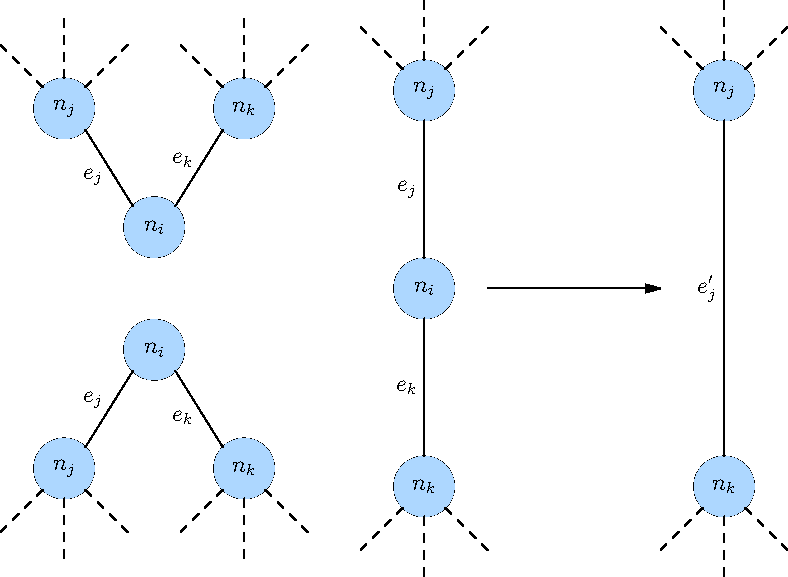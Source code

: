 size(40cm, 0);
unitsize(30, 0);
defaultpen(fontsize(12pt));


real rsize = 0.5;
real shiftUnit = 3;
pen fillblockpen = rgb(156,194,230);
pen notexistpen = dashed;

path getCirclePath(pair pos)
{
    path pt_circle = circle(pos, rsize);
    return pt_circle;
}

picture labelNode(path pthNode, string s)
{
    picture pic;
    draw(pic, pthNode);
    fill(pic, pthNode, fillblockpen);
    pair ptCenter = midpoint(point(pthNode, 0)--point(pthNode, size(pthNode)-2));
    label(pic, s, ptCenter);
    return pic;
}

pair getCircleCenter(path pthCircle)
{
    pair ptCenter;
    ptCenter = midpoint(point(pthCircle, 0)--point(pthCircle, size(pthCircle)-2));
    return ptCenter;
}

pair getPointOfCircle(path circlePth, pair dir)
{
    pair ptDst;
    pair ptCenter = getCircleCenter(circlePth);
    //dot(ptCenter, darkblue);
    ptDst = intersectionpoint(circlePth, ptCenter--shift(ptCenter)*dir); 
    return ptDst;
}

picture getVPicture()
{
    picture pic;
    real xShiftUnit = 1*shiftUnit;
    real yshiftUnit = -1.1*shiftUnit;

    path nj0 = getCirclePath((0, 0));
    path nk0 = getCirclePath((xShiftUnit, 0));

    path vline = point(nj0,0)--point(nk0,size(nk0)-2);
    pair ptNiCenter = shift(0, 0.6yshiftUnit)*midpoint(vline);
    // dot(vline, red);
    path ni0 = getCirclePath(ptNiCenter);

    picture nj0Pic = labelNode(nj0, "$n_j$");
    add(pic, nj0Pic);

    picture nk0Pic = labelNode(nk0, "$n_k$");
    add(pic, nk0Pic);

    picture ni0Pic = labelNode(ni0, "$n_i$");
    add(pic, ni0Pic);

    //draw lines between nodes
    pair ptNj = getPointOfCircle(nj0, SE);
    pair ptNiL = getPointOfCircle(ni0, NW);
    pair ptNiR = getPointOfCircle(ni0, NE);
    pair ptNk = getPointOfCircle(nk0, SW);
    draw(pic, "$e_j$", ptNj--ptNiL);
    draw(pic, "$e_k$", ptNk--ptNiR);

//----------draw lines to out space
    pair ptNjL = getPointOfCircle(nj0, NW);
    pair ptNjM = getPointOfCircle(nj0, N);
    pair ptNjR = getPointOfCircle(nj0, NE);

    // dot(ptNjL--ptNjM--ptNjR, red);

    draw(pic, ptNjL--shift(ptNjL)*NW, dashed);
    draw(pic, ptNjM--shift(ptNjM)*N, dashed);
    draw(pic, ptNjR--shift(ptNjR)*NE, dashed);

    pair ptNkL = getPointOfCircle(nk0, NW);
    pair ptNkM = getPointOfCircle(nk0, N);
    pair ptNkR = getPointOfCircle(nk0, NE);

    draw(pic, ptNkL--shift(ptNkL)*NW, dashed);
    draw(pic, ptNkM--shift(ptNkM)*N, dashed);
    draw(pic, ptNkR--shift(ptNkR)*NE, dashed);

    return pic;
}

picture getReVPicture()
{
    picture pic;
    real xShiftUnit = 1*shiftUnit;
    real yshiftUnit = 1.1*shiftUnit;

    path nj0 = getCirclePath((0, 0));
    path nk0 = getCirclePath((xShiftUnit, 0));

    path vline = point(nj0,0)--point(nk0,size(nk0)-2);
    pair ptNiCenter = shift(0, 0.6yshiftUnit)*midpoint(vline);
    // dot(vline, red);
    path ni0 = getCirclePath(ptNiCenter);

    picture nj0Pic = labelNode(nj0, "$n_j$");
    add(pic, nj0Pic);

    picture nk0Pic = labelNode(nk0, "$n_k$");
    add(pic, nk0Pic);

    picture ni0Pic = labelNode(ni0, "$n_i$");
    add(pic, ni0Pic);

    //draw lines between nodes
    pair ptNj = getPointOfCircle(nj0, NE);
    pair ptNiL = getPointOfCircle(ni0, SW);
    pair ptNiR = getPointOfCircle(ni0, SE);
    pair ptNk = getPointOfCircle(nk0, NW);
    draw(pic, "$e_j$", ptNiL--ptNj);
    draw(pic, "$e_k$", ptNiR--ptNk);

//----------draw lines to out space
    pair ptNjL = getPointOfCircle(nj0, SW);
    pair ptNjM = getPointOfCircle(nj0, S);
    pair ptNjR = getPointOfCircle(nj0, SE);

    // dot(ptNjL--ptNjM--ptNjR, red);

    draw(pic, ptNjL--shift(ptNjL)*SW, dashed);
    draw(pic, ptNjM--shift(ptNjM)*S, dashed);
    draw(pic, ptNjR--shift(ptNjR)*SE, dashed);

    pair ptNkL = getPointOfCircle(nk0, SW);
    pair ptNkM = getPointOfCircle(nk0, S);
    pair ptNkR = getPointOfCircle(nk0, SE);

    draw(pic, ptNkL--shift(ptNkL)*SW, dashed);
    draw(pic, ptNkM--shift(ptNkM)*S, dashed);
    draw(pic, ptNkR--shift(ptNkR)*SE, dashed);

    return pic;
}

picture getListPicture()
{
    picture pic;
    real xShiftUnit = 1*shiftUnit;
    real yshiftUnit = 1.1*shiftUnit;

    path nj0 = getCirclePath((0, yshiftUnit));
    path nk0 = getCirclePath((0, -yshiftUnit));

    path vline = point(nj0,0)--point(nk0,size(nk0)-2);
    pair ptNiCenter = midpoint(vline);
    // dot(vline, red);
    path ni0 = getCirclePath(ptNiCenter);

    picture nj0Pic = labelNode(nj0, "$n_j$");
    add(pic, nj0Pic);

    picture nk0Pic = labelNode(nk0, "$n_k$");
    add(pic, nk0Pic);

    picture ni0Pic = labelNode(ni0, "$n_i$");
    add(pic, ni0Pic);

    //draw lines between nodes
    pair ptNj = getPointOfCircle(nj0, S);
    pair ptNiU = getPointOfCircle(ni0, N);
    pair ptNiD = getPointOfCircle(ni0, S);
    pair ptNk = getPointOfCircle(nk0, N);
    draw(pic, "$e_j$", ptNj--ptNiU);
    draw(pic, "$e_k$", ptNiD--ptNk);

//----------draw lines to out space
    pair ptNjL = getPointOfCircle(nj0, NW);
    pair ptNjM = getPointOfCircle(nj0, N);
    pair ptNjR = getPointOfCircle(nj0, NE);

    // dot(ptNjL--ptNjM--ptNjR, red);

    draw(pic, ptNjL--shift(ptNjL)*NW, dashed);
    draw(pic, ptNjM--shift(ptNjM)*N, dashed);
    draw(pic, ptNjR--shift(ptNjR)*NE, dashed);

    pair ptNkL = getPointOfCircle(nk0, SW);
    pair ptNkM = getPointOfCircle(nk0, S);
    pair ptNkR = getPointOfCircle(nk0, SE);

    draw(pic, ptNkL--shift(ptNkL)*SW, dashed);
    draw(pic, ptNkM--shift(ptNkM)*S, dashed);
    draw(pic, ptNkR--shift(ptNkR)*SE, dashed);

    return pic;
}

picture getResultPicture()
{
    picture pic;
    real xShiftUnit = 1*shiftUnit;
    real yshiftUnit = 1.1*shiftUnit;

    path nj0 = getCirclePath((0, yshiftUnit));
    path nk0 = getCirclePath((0, -yshiftUnit));


    picture nj0Pic = labelNode(nj0, "$n_j$");
    add(pic, nj0Pic);

    picture nk0Pic = labelNode(nk0, "$n_k$");
    add(pic, nk0Pic);

    //draw lines between nodes
    pair ptNj = getPointOfCircle(nj0, S);
    pair ptNk = getPointOfCircle(nk0, N);
    draw(pic, "$e_j^{\prime}$", ptNj--ptNk);

//----------draw lines to out space
    pair ptNjL = getPointOfCircle(nj0, NW);
    pair ptNjM = getPointOfCircle(nj0, N);
    pair ptNjR = getPointOfCircle(nj0, NE);

    // dot(ptNjL--ptNjM--ptNjR, red);

    draw(pic, ptNjL--shift(ptNjL)*NW, dashed);
    draw(pic, ptNjM--shift(ptNjM)*N, dashed);
    draw(pic, ptNjR--shift(ptNjR)*NE, dashed);

    pair ptNkL = getPointOfCircle(nk0, SW);
    pair ptNkM = getPointOfCircle(nk0, S);
    pair ptNkR = getPointOfCircle(nk0, SE);

    draw(pic, ptNkL--shift(ptNkL)*SW, dashed);
    draw(pic, ptNkM--shift(ptNkM)*S, dashed);
    draw(pic, ptNkR--shift(ptNkR)*SE, dashed);

    return pic;
}

picture vPic = shift(-4, 3)*getVPicture();
picture linePic = shift(2, 0)*getListPicture();
picture reVPic = shift(-4,-3)*getReVPicture();
picture resultPic = shift(7, 0)*getResultPicture();

add(vPic);
add(reVPic);
add(linePic);
add(resultPic);

draw(point(linePic, E)--point(resultPic,W), Arrow);